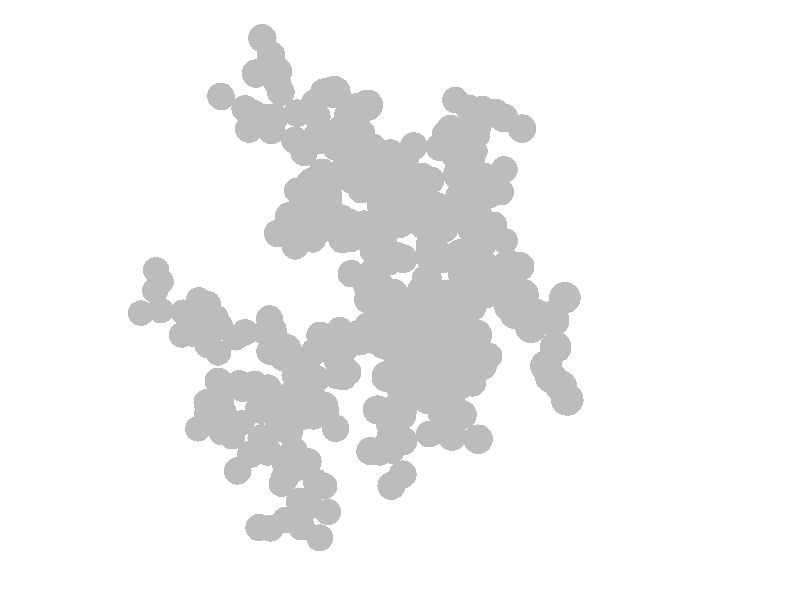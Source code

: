 #include "colors.inc"
background { rgb <1, 1, 1> }
camera {location <0, 0, 5>up <0,1,0> right <-1.33,0,0> angle 32look_at <0, 0, 0> sky <0, 1, 0> }
sphere { <0, 0, 0>, 0.05 texture {  pigment { rgb <0.5, 0.5, 0.5> } } }
sphere { <-0.0219034, 0.025774, -0.0256247>, 0.05 texture {  pigment { rgb <0.5, 0.5, 0.5> } } }
sphere { <-0.0375436, -0.0595575, 0.00583437>, 0.05 texture {  pigment { rgb <0.5, 0.5, 0.5> } } }
sphere { <-0.0426032, -0.0901922, 0.0503306>, 0.05 texture {  pigment { rgb <0.5, 0.5, 0.5> } } }
sphere { <0.0186495, -0.164429, 0.0613964>, 0.05 texture {  pigment { rgb <0.5, 0.5, 0.5> } } }
sphere { <-0.0751103, -0.035, 0.101391>, 0.05 texture {  pigment { rgb <0.5, 0.5, 0.5> } } }
sphere { <-0.113182, -0.0929458, 0.0231469>, 0.05 texture {  pigment { rgb <0.5, 0.5, 0.5> } } }
sphere { <-0.0754736, 0.0588553, -0.0299952>, 0.05 texture {  pigment { rgb <0.5, 0.5, 0.5> } } }
sphere { <-0.0104913, -0.204491, -0.0123938>, 0.05 texture {  pigment { rgb <0.5, 0.5, 0.5> } } }
sphere { <-0.151279, -0.122705, -0.0545794>, 0.05 texture {  pigment { rgb <0.5, 0.5, 0.5> } } }
sphere { <-0.101312, 0.0998887, -0.0770621>, 0.05 texture {  pigment { rgb <0.5, 0.5, 0.5> } } }
sphere { <-0.207456, -0.151601, 0.0142755>, 0.05 texture {  pigment { rgb <0.5, 0.5, 0.5> } } }
sphere { <-0.0921062, 0.0986102, 0.00078836>, 0.05 texture {  pigment { rgb <0.5, 0.5, 0.5> } } }
sphere { <-0.029125, 0.156714, 0.0425644>, 0.05 texture {  pigment { rgb <0.5, 0.5, 0.5> } } }
sphere { <-0.098857, 0.182055, -0.123974>, 0.05 texture {  pigment { rgb <0.5, 0.5, 0.5> } } }
sphere { <-0.220412, -0.11175, -0.108587>, 0.05 texture {  pigment { rgb <0.5, 0.5, 0.5> } } }
sphere { <-0.113656, 0.00224065, 0.0373048>, 0.05 texture {  pigment { rgb <0.5, 0.5, 0.5> } } }
sphere { <-0.0564464, 0.241684, -0.176106>, 0.05 texture {  pigment { rgb <0.5, 0.5, 0.5> } } }
sphere { <-0.284104, -0.179886, -0.126384>, 0.05 texture {  pigment { rgb <0.5, 0.5, 0.5> } } }
sphere { <-0.075585, 0.222874, -0.0580135>, 0.05 texture {  pigment { rgb <0.5, 0.5, 0.5> } } }
sphere { <-0.344375, -0.236751, -0.111112>, 0.05 texture {  pigment { rgb <0.5, 0.5, 0.5> } } }
sphere { <-0.220608, -0.219391, -0.18995>, 0.05 texture {  pigment { rgb <0.5, 0.5, 0.5> } } }
sphere { <0.0120822, 0.146141, 0.0348891>, 0.05 texture {  pigment { rgb <0.5, 0.5, 0.5> } } }
sphere { <0.0202546, -0.133662, 0.124482>, 0.05 texture {  pigment { rgb <0.5, 0.5, 0.5> } } }
sphere { <-0.0335921, 0.311087, -0.14558>, 0.05 texture {  pigment { rgb <0.5, 0.5, 0.5> } } }
sphere { <0.0822946, -0.166493, -0.00687496>, 0.05 texture {  pigment { rgb <0.5, 0.5, 0.5> } } }
sphere { <0.102314, 0.15786, 0.0199321>, 0.05 texture {  pigment { rgb <0.5, 0.5, 0.5> } } }
sphere { <0.0454317, -0.107255, 0.204809>, 0.05 texture {  pigment { rgb <0.5, 0.5, 0.5> } } }
sphere { <-0.0409949, 0.13666, 0.0602607>, 0.05 texture {  pigment { rgb <0.5, 0.5, 0.5> } } }
sphere { <0.0253212, -0.0223174, 0.253063>, 0.05 texture {  pigment { rgb <0.5, 0.5, 0.5> } } }
sphere { <-0.136159, 0.244175, -0.235169>, 0.05 texture {  pigment { rgb <0.5, 0.5, 0.5> } } }
sphere { <-0.192963, -0.26835, -0.17319>, 0.05 texture {  pigment { rgb <0.5, 0.5, 0.5> } } }
sphere { <0.11383, -0.158816, -0.100368>, 0.05 texture {  pigment { rgb <0.5, 0.5, 0.5> } } }
sphere { <0.0941992, -0.0349805, 0.29747>, 0.05 texture {  pigment { rgb <0.5, 0.5, 0.5> } } }
sphere { <-0.239098, -0.225623, -0.26392>, 0.05 texture {  pigment { rgb <0.5, 0.5, 0.5> } } }
sphere { <-0.201236, -0.177774, -0.108535>, 0.05 texture {  pigment { rgb <0.5, 0.5, 0.5> } } }
sphere { <-0.141996, 0.234508, -0.0435051>, 0.05 texture {  pigment { rgb <0.5, 0.5, 0.5> } } }
sphere { <0.107121, 0.201011, 0.0720069>, 0.05 texture {  pigment { rgb <0.5, 0.5, 0.5> } } }
sphere { <-0.240625, -0.229935, -0.302581>, 0.05 texture {  pigment { rgb <0.5, 0.5, 0.5> } } }
sphere { <0.131578, 0.173398, -0.00724462>, 0.05 texture {  pigment { rgb <0.5, 0.5, 0.5> } } }
sphere { <-0.127834, 0.269281, 0.0405505>, 0.05 texture {  pigment { rgb <0.5, 0.5, 0.5> } } }
sphere { <-0.189509, 0.296391, -0.292261>, 0.05 texture {  pigment { rgb <0.5, 0.5, 0.5> } } }
sphere { <0.016331, -0.0682576, 0.315126>, 0.05 texture {  pigment { rgb <0.5, 0.5, 0.5> } } }
sphere { <-0.167789, -0.150354, -0.058817>, 0.05 texture {  pigment { rgb <0.5, 0.5, 0.5> } } }
sphere { <-0.318796, -0.19265, -0.181388>, 0.05 texture {  pigment { rgb <0.5, 0.5, 0.5> } } }
sphere { <0.128895, 0.264962, 0.145149>, 0.05 texture {  pigment { rgb <0.5, 0.5, 0.5> } } }
sphere { <0.0949401, -0.205327, -0.10533>, 0.05 texture {  pigment { rgb <0.5, 0.5, 0.5> } } }
sphere { <0.000922592, 0.379754, -0.101501>, 0.05 texture {  pigment { rgb <0.5, 0.5, 0.5> } } }
sphere { <-0.17687, 0.0956812, -0.0660843>, 0.05 texture {  pigment { rgb <0.5, 0.5, 0.5> } } }
sphere { <-0.266741, 0.27907, -0.279159>, 0.05 texture {  pigment { rgb <0.5, 0.5, 0.5> } } }
sphere { <-0.036092, -0.11609, 0.221836>, 0.05 texture {  pigment { rgb <0.5, 0.5, 0.5> } } }
sphere { <0.0848657, 0.267215, 0.0227937>, 0.05 texture {  pigment { rgb <0.5, 0.5, 0.5> } } }
sphere { <0.13173, -0.0149215, 0.317531>, 0.05 texture {  pigment { rgb <0.5, 0.5, 0.5> } } }
sphere { <-0.169198, -0.133155, 0.0717565>, 0.05 texture {  pigment { rgb <0.5, 0.5, 0.5> } } }
sphere { <0.0348858, 0.408163, -0.144792>, 0.05 texture {  pigment { rgb <0.5, 0.5, 0.5> } } }
sphere { <0.106725, -0.163463, 0.0367965>, 0.05 texture {  pigment { rgb <0.5, 0.5, 0.5> } } }
sphere { <-0.364988, 0.273922, -0.283883>, 0.05 texture {  pigment { rgb <0.5, 0.5, 0.5> } } }
sphere { <0.147633, -0.267299, -0.149807>, 0.05 texture {  pigment { rgb <0.5, 0.5, 0.5> } } }
sphere { <-0.34828, -0.31772, -0.165093>, 0.05 texture {  pigment { rgb <0.5, 0.5, 0.5> } } }
sphere { <-0.291663, -0.129313, -0.084153>, 0.05 texture {  pigment { rgb <0.5, 0.5, 0.5> } } }
sphere { <0.0337461, 0.280727, 0.169992>, 0.05 texture {  pigment { rgb <0.5, 0.5, 0.5> } } }
sphere { <-0.311366, -0.297772, -0.248909>, 0.05 texture {  pigment { rgb <0.5, 0.5, 0.5> } } }
sphere { <0.115534, 0.447149, -0.187382>, 0.05 texture {  pigment { rgb <0.5, 0.5, 0.5> } } }
sphere { <-0.41332, -0.176518, -0.12569>, 0.05 texture {  pigment { rgb <0.5, 0.5, 0.5> } } }
sphere { <0.084002, 0.467123, -0.24828>, 0.05 texture {  pigment { rgb <0.5, 0.5, 0.5> } } }
sphere { <-0.151228, -0.158485, -0.226097>, 0.05 texture {  pigment { rgb <0.5, 0.5, 0.5> } } }
sphere { <-0.289284, 0.318689, -0.324023>, 0.05 texture {  pigment { rgb <0.5, 0.5, 0.5> } } }
sphere { <0.0505973, 0.457305, -0.277842>, 0.05 texture {  pigment { rgb <0.5, 0.5, 0.5> } } }
sphere { <-0.20711, 0.217868, 0.00651303>, 0.05 texture {  pigment { rgb <0.5, 0.5, 0.5> } } }
sphere { <-0.197293, 0.273564, 0.101389>, 0.05 texture {  pigment { rgb <0.5, 0.5, 0.5> } } }
sphere { <-0.000176784, -0.255226, 0.0817427>, 0.05 texture {  pigment { rgb <0.5, 0.5, 0.5> } } }
sphere { <-0.0517874, -0.279775, -0.00387744>, 0.05 texture {  pigment { rgb <0.5, 0.5, 0.5> } } }
sphere { <0.00332948, -0.308601, 0.165567>, 0.05 texture {  pigment { rgb <0.5, 0.5, 0.5> } } }
sphere { <-0.264351, 0.346939, -0.259352>, 0.05 texture {  pigment { rgb <0.5, 0.5, 0.5> } } }
sphere { <0.000878899, -0.389198, 0.121302>, 0.05 texture {  pigment { rgb <0.5, 0.5, 0.5> } } }
sphere { <-0.0014189, -0.354678, 0.250202>, 0.05 texture {  pigment { rgb <0.5, 0.5, 0.5> } } }
sphere { <0.135259, 0.35486, -0.211299>, 0.05 texture {  pigment { rgb <0.5, 0.5, 0.5> } } }
sphere { <-0.328468, 0.228482, -0.246822>, 0.05 texture {  pigment { rgb <0.5, 0.5, 0.5> } } }
sphere { <-0.00713656, -0.149275, 0.365327>, 0.05 texture {  pigment { rgb <0.5, 0.5, 0.5> } } }
sphere { <0.106803, 0.188824, 0.077548>, 0.05 texture {  pigment { rgb <0.5, 0.5, 0.5> } } }
sphere { <0.00814044, -0.410434, 0.0440753>, 0.05 texture {  pigment { rgb <0.5, 0.5, 0.5> } } }
sphere { <-0.406697, -0.386721, -0.193658>, 0.05 texture {  pigment { rgb <0.5, 0.5, 0.5> } } }
sphere { <-0.236892, -0.287509, -0.259579>, 0.05 texture {  pigment { rgb <0.5, 0.5, 0.5> } } }
sphere { <0.223013, -0.314464, -0.111718>, 0.05 texture {  pigment { rgb <0.5, 0.5, 0.5> } } }
sphere { <0.209491, 0.467685, -0.164199>, 0.05 texture {  pigment { rgb <0.5, 0.5, 0.5> } } }
sphere { <0.00606443, 0.493118, -0.1291>, 0.05 texture {  pigment { rgb <0.5, 0.5, 0.5> } } }
sphere { <0.220432, 0.392408, -0.23257>, 0.05 texture {  pigment { rgb <0.5, 0.5, 0.5> } } }
sphere { <-0.417874, -0.360124, -0.288849>, 0.05 texture {  pigment { rgb <0.5, 0.5, 0.5> } } }
sphere { <0.0227976, -0.0919875, 0.082785>, 0.05 texture {  pigment { rgb <0.5, 0.5, 0.5> } } }
sphere { <0.236964, 0.41734, -0.219503>, 0.05 texture {  pigment { rgb <0.5, 0.5, 0.5> } } }
sphere { <-0.390013, -0.421634, -0.202963>, 0.05 texture {  pigment { rgb <0.5, 0.5, 0.5> } } }
sphere { <-0.414405, -0.496278, -0.228812>, 0.05 texture {  pigment { rgb <0.5, 0.5, 0.5> } } }
sphere { <-0.00339197, 0.260255, 0.252165>, 0.05 texture {  pigment { rgb <0.5, 0.5, 0.5> } } }
sphere { <-0.0611409, 0.317384, 0.303807>, 0.05 texture {  pigment { rgb <0.5, 0.5, 0.5> } } }
sphere { <-0.404942, -0.289995, -0.357071>, 0.05 texture {  pigment { rgb <0.5, 0.5, 0.5> } } }
sphere { <0.0183056, 0.513659, -0.0858288>, 0.05 texture {  pigment { rgb <0.5, 0.5, 0.5> } } }
sphere { <0.160095, 0.256893, -0.0319121>, 0.05 texture {  pigment { rgb <0.5, 0.5, 0.5> } } }
sphere { <-0.448949, -0.475653, -0.153802>, 0.05 texture {  pigment { rgb <0.5, 0.5, 0.5> } } }
sphere { <-0.0358225, 0.549659, -0.192868>, 0.05 texture {  pigment { rgb <0.5, 0.5, 0.5> } } }
sphere { <-0.480347, -0.190199, -0.152696>, 0.05 texture {  pigment { rgb <0.5, 0.5, 0.5> } } }
sphere { <-0.308868, 0.260374, -0.154874>, 0.05 texture {  pigment { rgb <0.5, 0.5, 0.5> } } }
sphere { <-0.29008, 0.248997, 0.0322291>, 0.05 texture {  pigment { rgb <0.5, 0.5, 0.5> } } }
sphere { <-0.46136, -0.429706, -0.343045>, 0.05 texture {  pigment { rgb <0.5, 0.5, 0.5> } } }
sphere { <-0.102574, 0.578974, -0.253678>, 0.05 texture {  pigment { rgb <0.5, 0.5, 0.5> } } }
sphere { <0.199947, -0.0115097, 0.318178>, 0.05 texture {  pigment { rgb <0.5, 0.5, 0.5> } } }
sphere { <-0.473217, -0.11162, -0.204791>, 0.05 texture {  pigment { rgb <0.5, 0.5, 0.5> } } }
sphere { <0.246759, -0.276667, -0.17189>, 0.05 texture {  pigment { rgb <0.5, 0.5, 0.5> } } }
sphere { <0.223133, -0.0371071, 0.340462>, 0.05 texture {  pigment { rgb <0.5, 0.5, 0.5> } } }
sphere { <-0.040291, 0.292427, 0.377523>, 0.05 texture {  pigment { rgb <0.5, 0.5, 0.5> } } }
sphere { <-0.0926082, -0.158685, -0.306552>, 0.05 texture {  pigment { rgb <0.5, 0.5, 0.5> } } }
sphere { <0.185298, -0.050328, 0.381475>, 0.05 texture {  pigment { rgb <0.5, 0.5, 0.5> } } }
sphere { <-0.428588, -0.210906, -0.114139>, 0.05 texture {  pigment { rgb <0.5, 0.5, 0.5> } } }
sphere { <-0.496669, -0.330135, -0.24135>, 0.05 texture {  pigment { rgb <0.5, 0.5, 0.5> } } }
sphere { <-0.311842, -0.391653, -0.142587>, 0.05 texture {  pigment { rgb <0.5, 0.5, 0.5> } } }
sphere { <0.0844821, 0.0115323, 0.400917>, 0.05 texture {  pigment { rgb <0.5, 0.5, 0.5> } } }
sphere { <0.212133, 0.514923, -0.13753>, 0.05 texture {  pigment { rgb <0.5, 0.5, 0.5> } } }
sphere { <0.25918, 0.0531887, 0.293841>, 0.05 texture {  pigment { rgb <0.5, 0.5, 0.5> } } }
sphere { <-0.499901, -0.12135, -0.215213>, 0.05 texture {  pigment { rgb <0.5, 0.5, 0.5> } } }
sphere { <-0.0336706, -0.488333, 0.0684565>, 0.05 texture {  pigment { rgb <0.5, 0.5, 0.5> } } }
sphere { <-0.270175, 0.401915, -0.309924>, 0.05 texture {  pigment { rgb <0.5, 0.5, 0.5> } } }
sphere { <-0.237565, 0.286989, 0.154827>, 0.05 texture {  pigment { rgb <0.5, 0.5, 0.5> } } }
sphere { <-0.0173462, -0.110985, 0.311891>, 0.05 texture {  pigment { rgb <0.5, 0.5, 0.5> } } }
sphere { <0.0999889, 0.446695, -0.352513>, 0.05 texture {  pigment { rgb <0.5, 0.5, 0.5> } } }
sphere { <-0.168517, 0.54631, -0.270465>, 0.05 texture {  pigment { rgb <0.5, 0.5, 0.5> } } }
sphere { <-0.29135, 0.316441, -0.355614>, 0.05 texture {  pigment { rgb <0.5, 0.5, 0.5> } } }
sphere { <0.0881509, 0.0673942, 0.41384>, 0.05 texture {  pigment { rgb <0.5, 0.5, 0.5> } } }
sphere { <-0.0911397, -0.0791746, 0.228439>, 0.05 texture {  pigment { rgb <0.5, 0.5, 0.5> } } }
sphere { <0.224454, -0.291114, -0.264154>, 0.05 texture {  pigment { rgb <0.5, 0.5, 0.5> } } }
sphere { <0.00706502, -0.027518, 0.376184>, 0.05 texture {  pigment { rgb <0.5, 0.5, 0.5> } } }
sphere { <-0.394849, -0.431256, -0.410752>, 0.05 texture {  pigment { rgb <0.5, 0.5, 0.5> } } }
sphere { <-0.0353076, 0.311514, 0.380625>, 0.05 texture {  pigment { rgb <0.5, 0.5, 0.5> } } }
sphere { <0.179012, 0.290306, -0.218255>, 0.05 texture {  pigment { rgb <0.5, 0.5, 0.5> } } }
sphere { <0.187767, -0.0797811, 0.400149>, 0.05 texture {  pigment { rgb <0.5, 0.5, 0.5> } } }
sphere { <-0.185122, 0.570544, -0.182238>, 0.05 texture {  pigment { rgb <0.5, 0.5, 0.5> } } }
sphere { <0.0500584, 0.558806, -0.0528617>, 0.05 texture {  pigment { rgb <0.5, 0.5, 0.5> } } }
sphere { <0.232396, -0.0202786, 0.453933>, 0.05 texture {  pigment { rgb <0.5, 0.5, 0.5> } } }
sphere { <0.288718, 0.078587, 0.381655>, 0.05 texture {  pigment { rgb <0.5, 0.5, 0.5> } } }
sphere { <0.215561, 0.471522, -0.296957>, 0.05 texture {  pigment { rgb <0.5, 0.5, 0.5> } } }
sphere { <0.188633, -0.163385, -0.074865>, 0.05 texture {  pigment { rgb <0.5, 0.5, 0.5> } } }
sphere { <-0.123509, -0.11608, -0.264983>, 0.05 texture {  pigment { rgb <0.5, 0.5, 0.5> } } }
sphere { <0.290067, 0.0250303, 0.451904>, 0.05 texture {  pigment { rgb <0.5, 0.5, 0.5> } } }
sphere { <-0.250709, 0.344483, 0.192262>, 0.05 texture {  pigment { rgb <0.5, 0.5, 0.5> } } }
sphere { <-0.58388, -0.122387, -0.253721>, 0.05 texture {  pigment { rgb <0.5, 0.5, 0.5> } } }
sphere { <-0.375622, 0.242228, 0.0384554>, 0.05 texture {  pigment { rgb <0.5, 0.5, 0.5> } } }
sphere { <0.328743, 0.0320334, 0.400014>, 0.05 texture {  pigment { rgb <0.5, 0.5, 0.5> } } }
sphere { <-0.463029, -0.410758, -0.439448>, 0.05 texture {  pigment { rgb <0.5, 0.5, 0.5> } } }
sphere { <-0.0721347, 0.235353, 0.366829>, 0.05 texture {  pigment { rgb <0.5, 0.5, 0.5> } } }
sphere { <0.172938, -0.0787361, 0.39294>, 0.05 texture {  pigment { rgb <0.5, 0.5, 0.5> } } }
sphere { <0.0566233, -0.286274, -0.149285>, 0.05 texture {  pigment { rgb <0.5, 0.5, 0.5> } } }
sphere { <-0.0539785, 0.380398, 0.250015>, 0.05 texture {  pigment { rgb <0.5, 0.5, 0.5> } } }
sphere { <-0.24268, 0.620055, -0.165785>, 0.05 texture {  pigment { rgb <0.5, 0.5, 0.5> } } }
sphere { <-0.0787695, -0.381224, 0.172345>, 0.05 texture {  pigment { rgb <0.5, 0.5, 0.5> } } }
sphere { <-0.505286, -0.503907, -0.0811822>, 0.05 texture {  pigment { rgb <0.5, 0.5, 0.5> } } }
sphere { <-0.212956, -0.290162, -0.234913>, 0.05 texture {  pigment { rgb <0.5, 0.5, 0.5> } } }
sphere { <-0.485571, -0.0695737, -0.188742>, 0.05 texture {  pigment { rgb <0.5, 0.5, 0.5> } } }
sphere { <0.0864691, -0.343311, -0.187184>, 0.05 texture {  pigment { rgb <0.5, 0.5, 0.5> } } }
sphere { <0.100053, -0.0958532, 0.420157>, 0.05 texture {  pigment { rgb <0.5, 0.5, 0.5> } } }
sphere { <-0.0333495, -0.168541, -0.312347>, 0.05 texture {  pigment { rgb <0.5, 0.5, 0.5> } } }
sphere { <0.0859451, -0.360306, -0.272582>, 0.05 texture {  pigment { rgb <0.5, 0.5, 0.5> } } }
sphere { <0.0803575, -0.157893, 0.401317>, 0.05 texture {  pigment { rgb <0.5, 0.5, 0.5> } } }
sphere { <0.223518, 0.0118542, 0.494762>, 0.05 texture {  pigment { rgb <0.5, 0.5, 0.5> } } }
sphere { <0.0102181, -0.38208, 0.144133>, 0.05 texture {  pigment { rgb <0.5, 0.5, 0.5> } } }
sphere { <-0.0710086, 0.393936, 0.372911>, 0.05 texture {  pigment { rgb <0.5, 0.5, 0.5> } } }
sphere { <0.352872, -0.0197306, 0.501274>, 0.05 texture {  pigment { rgb <0.5, 0.5, 0.5> } } }
sphere { <-0.116005, 0.0541655, 0.107759>, 0.05 texture {  pigment { rgb <0.5, 0.5, 0.5> } } }
sphere { <0.391744, 0.017339, 0.557909>, 0.05 texture {  pigment { rgb <0.5, 0.5, 0.5> } } }
sphere { <-0.551107, -0.423268, -0.403181>, 0.05 texture {  pigment { rgb <0.5, 0.5, 0.5> } } }
sphere { <-0.192512, 0.68374, -0.14488>, 0.05 texture {  pigment { rgb <0.5, 0.5, 0.5> } } }
sphere { <0.116512, -0.19156, 0.363463>, 0.05 texture {  pigment { rgb <0.5, 0.5, 0.5> } } }
sphere { <-0.300174, -0.442772, -0.404671>, 0.05 texture {  pigment { rgb <0.5, 0.5, 0.5> } } }
sphere { <-0.543526, -0.562836, -0.086367>, 0.05 texture {  pigment { rgb <0.5, 0.5, 0.5> } } }
sphere { <0.158158, -0.23957, -0.315653>, 0.05 texture {  pigment { rgb <0.5, 0.5, 0.5> } } }
sphere { <-0.275185, -0.385117, -0.0871456>, 0.05 texture {  pigment { rgb <0.5, 0.5, 0.5> } } }
sphere { <-0.450157, -0.457206, -0.45773>, 0.05 texture {  pigment { rgb <0.5, 0.5, 0.5> } } }
sphere { <0.202308, -0.0159202, 0.532201>, 0.05 texture {  pigment { rgb <0.5, 0.5, 0.5> } } }
sphere { <0.425706, -0.0443534, 0.598083>, 0.05 texture {  pigment { rgb <0.5, 0.5, 0.5> } } }
sphere { <-0.379407, -0.44932, -0.315003>, 0.05 texture {  pigment { rgb <0.5, 0.5, 0.5> } } }
sphere { <-0.542603, -0.435719, -0.459107>, 0.05 texture {  pigment { rgb <0.5, 0.5, 0.5> } } }
sphere { <-0.235324, -0.470523, -0.102295>, 0.05 texture {  pigment { rgb <0.5, 0.5, 0.5> } } }
sphere { <-0.0313419, -0.536022, 0.0160688>, 0.05 texture {  pigment { rgb <0.5, 0.5, 0.5> } } }
sphere { <-0.423059, -0.441116, -0.54664>, 0.05 texture {  pigment { rgb <0.5, 0.5, 0.5> } } }
sphere { <-0.389925, 0.200584, -0.189231>, 0.05 texture {  pigment { rgb <0.5, 0.5, 0.5> } } }
sphere { <-0.681368, -0.103625, -0.261547>, 0.05 texture {  pigment { rgb <0.5, 0.5, 0.5> } } }
sphere { <-0.235006, 0.561477, -0.113043>, 0.05 texture {  pigment { rgb <0.5, 0.5, 0.5> } } }
sphere { <0.229742, -0.221939, -0.318986>, 0.05 texture {  pigment { rgb <0.5, 0.5, 0.5> } } }
sphere { <-0.746438, -0.133924, -0.330412>, 0.05 texture {  pigment { rgb <0.5, 0.5, 0.5> } } }
sphere { <-0.801383, -0.132325, -0.402869>, 0.05 texture {  pigment { rgb <0.5, 0.5, 0.5> } } }
sphere { <-0.476513, -0.547656, -0.0193921>, 0.05 texture {  pigment { rgb <0.5, 0.5, 0.5> } } }
sphere { <0.230535, 0.473957, -0.382727>, 0.05 texture {  pigment { rgb <0.5, 0.5, 0.5> } } }
sphere { <-0.857343, -0.137553, -0.480047>, 0.05 texture {  pigment { rgb <0.5, 0.5, 0.5> } } }
sphere { <0.0978768, -0.349399, 0.144778>, 0.05 texture {  pigment { rgb <0.5, 0.5, 0.5> } } }
sphere { <0.173834, 0.285707, 0.130093>, 0.05 texture {  pigment { rgb <0.5, 0.5, 0.5> } } }
sphere { <-0.392931, -0.558563, -0.171285>, 0.05 texture {  pigment { rgb <0.5, 0.5, 0.5> } } }
sphere { <0.145597, 0.0152423, 0.54933>, 0.05 texture {  pigment { rgb <0.5, 0.5, 0.5> } } }
sphere { <0.311264, -0.21563, -0.335457>, 0.05 texture {  pigment { rgb <0.5, 0.5, 0.5> } } }
sphere { <0.327773, 0.024506, 0.237419>, 0.05 texture {  pigment { rgb <0.5, 0.5, 0.5> } } }
sphere { <-0.305949, 0.67797, -0.139149>, 0.05 texture {  pigment { rgb <0.5, 0.5, 0.5> } } }
sphere { <-0.0539762, -0.142952, 0.442401>, 0.05 texture {  pigment { rgb <0.5, 0.5, 0.5> } } }
sphere { <0.0369505, 0.347767, 0.190747>, 0.05 texture {  pigment { rgb <0.5, 0.5, 0.5> } } }
sphere { <-0.382398, -0.628086, -0.221717>, 0.05 texture {  pigment { rgb <0.5, 0.5, 0.5> } } }
sphere { <-0.50875, -0.418423, -0.535435>, 0.05 texture {  pigment { rgb <0.5, 0.5, 0.5> } } }
sphere { <-0.537666, -0.31286, -0.17214>, 0.05 texture {  pigment { rgb <0.5, 0.5, 0.5> } } }
sphere { <0.164847, -0.0919902, 0.514924>, 0.05 texture {  pigment { rgb <0.5, 0.5, 0.5> } } }
sphere { <0.213881, 0.55846, -0.430684>, 0.05 texture {  pigment { rgb <0.5, 0.5, 0.5> } } }
sphere { <0.138497, 0.1386, 0.389945>, 0.05 texture {  pigment { rgb <0.5, 0.5, 0.5> } } }
sphere { <0.142647, -0.372151, -0.226599>, 0.05 texture {  pigment { rgb <0.5, 0.5, 0.5> } } }
sphere { <-0.318425, 0.737554, -0.200742>, 0.05 texture {  pigment { rgb <0.5, 0.5, 0.5> } } }
sphere { <-0.344304, -0.608222, -0.235482>, 0.05 texture {  pigment { rgb <0.5, 0.5, 0.5> } } }
sphere { <0.320647, 0.478481, -0.349401>, 0.05 texture {  pigment { rgb <0.5, 0.5, 0.5> } } }
sphere { <0.292083, 0.583364, -0.445438>, 0.05 texture {  pigment { rgb <0.5, 0.5, 0.5> } } }
sphere { <-0.0153239, 0.168694, -0.214767>, 0.05 texture {  pigment { rgb <0.5, 0.5, 0.5> } } }
sphere { <0.0216654, 0.274553, 0.41805>, 0.05 texture {  pigment { rgb <0.5, 0.5, 0.5> } } }
sphere { <-0.423945, -0.384736, -0.613826>, 0.05 texture {  pigment { rgb <0.5, 0.5, 0.5> } } }
sphere { <0.398281, -0.0517155, 0.607977>, 0.05 texture {  pigment { rgb <0.5, 0.5, 0.5> } } }
sphere { <-0.521138, -0.355589, -0.520022>, 0.05 texture {  pigment { rgb <0.5, 0.5, 0.5> } } }
sphere { <0.341993, 0.401403, -0.323419>, 0.05 texture {  pigment { rgb <0.5, 0.5, 0.5> } } }
sphere { <-0.374042, 0.681581, -0.077882>, 0.05 texture {  pigment { rgb <0.5, 0.5, 0.5> } } }
sphere { <-0.621683, -0.484174, -0.487497>, 0.05 texture {  pigment { rgb <0.5, 0.5, 0.5> } } }
sphere { <0.379015, 0.406841, -0.246818>, 0.05 texture {  pigment { rgb <0.5, 0.5, 0.5> } } }
sphere { <0.374871, -0.0445756, 0.445004>, 0.05 texture {  pigment { rgb <0.5, 0.5, 0.5> } } }
sphere { <-0.312438, -0.683936, -0.215411>, 0.05 texture {  pigment { rgb <0.5, 0.5, 0.5> } } }
sphere { <-0.265509, 0.436293, 0.215015>, 0.05 texture {  pigment { rgb <0.5, 0.5, 0.5> } } }
sphere { <-0.422384, -0.404569, -0.704936>, 0.05 texture {  pigment { rgb <0.5, 0.5, 0.5> } } }
sphere { <-0.695107, -0.442199, -0.506184>, 0.05 texture {  pigment { rgb <0.5, 0.5, 0.5> } } }
sphere { <0.196096, 0.148732, 0.451976>, 0.05 texture {  pigment { rgb <0.5, 0.5, 0.5> } } }
sphere { <-0.374898, 0.362287, -0.327791>, 0.05 texture {  pigment { rgb <0.5, 0.5, 0.5> } } }
sphere { <0.14268, 0.554267, -0.0439972>, 0.05 texture {  pigment { rgb <0.5, 0.5, 0.5> } } }
sphere { <0.246587, 0.250652, 0.152547>, 0.05 texture {  pigment { rgb <0.5, 0.5, 0.5> } } }
sphere { <0.163789, 0.591829, 0.0348309>, 0.05 texture {  pigment { rgb <0.5, 0.5, 0.5> } } }
sphere { <-0.129136, 0.397713, 0.41909>, 0.05 texture {  pigment { rgb <0.5, 0.5, 0.5> } } }
sphere { <-0.194266, 0.412126, 0.430631>, 0.05 texture {  pigment { rgb <0.5, 0.5, 0.5> } } }
sphere { <-0.112498, 0.404226, 0.511816>, 0.05 texture {  pigment { rgb <0.5, 0.5, 0.5> } } }
sphere { <0.489686, -0.0656528, 0.55197>, 0.05 texture {  pigment { rgb <0.5, 0.5, 0.5> } } }
sphere { <-0.244885, 0.761147, -0.129246>, 0.05 texture {  pigment { rgb <0.5, 0.5, 0.5> } } }
sphere { <-0.452069, 0.660417, -0.0324057>, 0.05 texture {  pigment { rgb <0.5, 0.5, 0.5> } } }
sphere { <0.174372, -0.351604, 0.194333>, 0.05 texture {  pigment { rgb <0.5, 0.5, 0.5> } } }
sphere { <-0.484753, 0.66239, -0.066676>, 0.05 texture {  pigment { rgb <0.5, 0.5, 0.5> } } }
sphere { <0.302887, 0.387577, -0.161749>, 0.05 texture {  pigment { rgb <0.5, 0.5, 0.5> } } }
sphere { <0.268938, 0.66313, -0.435123>, 0.05 texture {  pigment { rgb <0.5, 0.5, 0.5> } } }
sphere { <0.289288, 0.730766, -0.479399>, 0.05 texture {  pigment { rgb <0.5, 0.5, 0.5> } } }
sphere { <-0.109357, 0.420134, 0.511101>, 0.05 texture {  pigment { rgb <0.5, 0.5, 0.5> } } }
sphere { <-0.582441, -0.327404, -0.15481>, 0.05 texture {  pigment { rgb <0.5, 0.5, 0.5> } } }
sphere { <0.368139, 0.0850275, 0.305962>, 0.05 texture {  pigment { rgb <0.5, 0.5, 0.5> } } }
sphere { <0.412695, -0.0858451, 0.599961>, 0.05 texture {  pigment { rgb <0.5, 0.5, 0.5> } } }
sphere { <-0.0119899, -0.24033, 0.370957>, 0.05 texture {  pigment { rgb <0.5, 0.5, 0.5> } } }
sphere { <0.494647, -0.150969, 0.564682>, 0.05 texture {  pigment { rgb <0.5, 0.5, 0.5> } } }
sphere { <0.272028, 0.528627, -0.518656>, 0.05 texture {  pigment { rgb <0.5, 0.5, 0.5> } } }
sphere { <-0.444493, -0.693187, -0.252794>, 0.05 texture {  pigment { rgb <0.5, 0.5, 0.5> } } }
sphere { <0.34728, -0.216799, -0.410878>, 0.05 texture {  pigment { rgb <0.5, 0.5, 0.5> } } }
sphere { <-0.586358, -0.30662, -0.0841081>, 0.05 texture {  pigment { rgb <0.5, 0.5, 0.5> } } }
sphere { <0.0768048, 0.311117, 0.436897>, 0.05 texture {  pigment { rgb <0.5, 0.5, 0.5> } } }
sphere { <-0.771687, -0.100562, -0.463968>, 0.05 texture {  pigment { rgb <0.5, 0.5, 0.5> } } }
sphere { <-0.456723, -0.134278, -0.0688175>, 0.05 texture {  pigment { rgb <0.5, 0.5, 0.5> } } }
sphere { <0.0722356, 0.028167, 0.567582>, 0.05 texture {  pigment { rgb <0.5, 0.5, 0.5> } } }
sphere { <-0.382938, 0.583262, -0.0843315>, 0.05 texture {  pigment { rgb <0.5, 0.5, 0.5> } } }
sphere { <0.0758388, 0.367439, 0.515538>, 0.05 texture {  pigment { rgb <0.5, 0.5, 0.5> } } }
sphere { <-0.693419, -0.0678634, -0.241337>, 0.05 texture {  pigment { rgb <0.5, 0.5, 0.5> } } }
sphere { <0.202316, 0.0782301, 0.591786>, 0.05 texture {  pigment { rgb <0.5, 0.5, 0.5> } } }
sphere { <-0.429386, 0.750541, -0.0220186>, 0.05 texture {  pigment { rgb <0.5, 0.5, 0.5> } } }
sphere { <-0.649483, -0.359416, -0.0470003>, 0.05 texture {  pigment { rgb <0.5, 0.5, 0.5> } } }
sphere { <-0.433717, 0.815842, 0.0378902>, 0.05 texture {  pigment { rgb <0.5, 0.5, 0.5> } } }
sphere { <-0.10686, -0.543537, -0.0068916>, 0.05 texture {  pigment { rgb <0.5, 0.5, 0.5> } } }
sphere { <-0.851748, -0.0480236, -0.48531>, 0.05 texture {  pigment { rgb <0.5, 0.5, 0.5> } } }
sphere { <0.24549, -0.112845, 0.519324>, 0.05 texture {  pigment { rgb <0.5, 0.5, 0.5> } } }
sphere { <-0.129255, 0.475591, -0.297449>, 0.05 texture {  pigment { rgb <0.5, 0.5, 0.5> } } }
sphere { <-0.687329, -0.100548, -0.32477>, 0.05 texture {  pigment { rgb <0.5, 0.5, 0.5> } } }
sphere { <0.308678, 0.689763, -0.565284>, 0.05 texture {  pigment { rgb <0.5, 0.5, 0.5> } } }
sphere { <-0.09716, 0.440755, 0.537422>, 0.05 texture {  pigment { rgb <0.5, 0.5, 0.5> } } }
sphere { <-0.590373, -0.622802, -0.073556>, 0.05 texture {  pigment { rgb <0.5, 0.5, 0.5> } } }
sphere { <-0.28804, -0.709178, -0.299582>, 0.05 texture {  pigment { rgb <0.5, 0.5, 0.5> } } }
sphere { <-0.930791, -0.0407755, -0.426505>, 0.05 texture {  pigment { rgb <0.5, 0.5, 0.5> } } }
sphere { <0.210032, -0.390047, 0.271129>, 0.05 texture {  pigment { rgb <0.5, 0.5, 0.5> } } }
sphere { <0.153711, -0.428359, -0.272449>, 0.05 texture {  pigment { rgb <0.5, 0.5, 0.5> } } }
sphere { <-0.376992, -0.753112, -0.210257>, 0.05 texture {  pigment { rgb <0.5, 0.5, 0.5> } } }
sphere { <0.166167, -0.385828, 0.230192>, 0.05 texture {  pigment { rgb <0.5, 0.5, 0.5> } } }
sphere { <-0.0318532, -0.425993, 0.243126>, 0.05 texture {  pigment { rgb <0.5, 0.5, 0.5> } } }
sphere { <0.262529, 0.598408, -0.1481>, 0.05 texture {  pigment { rgb <0.5, 0.5, 0.5> } } }
sphere { <0.478632, -0.245728, 0.571864>, 0.05 texture {  pigment { rgb <0.5, 0.5, 0.5> } } }
sphere { <-0.66855, -0.299094, -0.130642>, 0.05 texture {  pigment { rgb <0.5, 0.5, 0.5> } } }
sphere { <-0.491072, -0.414906, -0.724914>, 0.05 texture {  pigment { rgb <0.5, 0.5, 0.5> } } }
sphere { <-0.340412, -0.785721, -0.310502>, 0.05 texture {  pigment { rgb <0.5, 0.5, 0.5> } } }
sphere { <-0.371721, -0.810157, -0.185586>, 0.05 texture {  pigment { rgb <0.5, 0.5, 0.5> } } }
sphere { <0.0225669, -0.225574, 0.396557>, 0.05 texture {  pigment { rgb <0.5, 0.5, 0.5> } } }
sphere { <-0.223767, 0.319823, -0.410065>, 0.05 texture {  pigment { rgb <0.5, 0.5, 0.5> } } }
sphere { <-0.563223, -0.366351, -0.482867>, 0.05 texture {  pigment { rgb <0.5, 0.5, 0.5> } } }
sphere { <-0.696015, -0.517669, -0.443385>, 0.05 texture {  pigment { rgb <0.5, 0.5, 0.5> } } }
sphere { <0.00966508, -0.486306, 0.195351>, 0.05 texture {  pigment { rgb <0.5, 0.5, 0.5> } } }
sphere { <-0.785518, -0.085157, -0.217879>, 0.05 texture {  pigment { rgb <0.5, 0.5, 0.5> } } }
sphere { <0.286861, 0.558211, -0.557773>, 0.05 texture {  pigment { rgb <0.5, 0.5, 0.5> } } }
sphere { <-0.274777, 0.75362, -0.0478475>, 0.05 texture {  pigment { rgb <0.5, 0.5, 0.5> } } }
sphere { <-0.327373, -0.419048, -0.686026>, 0.05 texture {  pigment { rgb <0.5, 0.5, 0.5> } } }
sphere { <0.282153, 0.702367, -0.347609>, 0.05 texture {  pigment { rgb <0.5, 0.5, 0.5> } } }
sphere { <0.0601736, -0.335239, -0.340556>, 0.05 texture {  pigment { rgb <0.5, 0.5, 0.5> } } }
sphere { <0.406834, 0.113909, 0.257503>, 0.05 texture {  pigment { rgb <0.5, 0.5, 0.5> } } }
sphere { <-0.0277882, 0.465193, 0.360139>, 0.05 texture {  pigment { rgb <0.5, 0.5, 0.5> } } }
sphere { <0.0219939, 0.441437, -0.382363>, 0.05 texture {  pigment { rgb <0.5, 0.5, 0.5> } } }
sphere { <0.211808, 0.768496, -0.34527>, 0.05 texture {  pigment { rgb <0.5, 0.5, 0.5> } } }
sphere { <-0.326554, 0.295153, -0.388257>, 0.05 texture {  pigment { rgb <0.5, 0.5, 0.5> } } }
sphere { <-0.398659, 0.424319, -0.396991>, 0.05 texture {  pigment { rgb <0.5, 0.5, 0.5> } } }
sphere { <0.342646, 0.467892, -0.400482>, 0.05 texture {  pigment { rgb <0.5, 0.5, 0.5> } } }
sphere { <0.381357, 0.75317, -0.556654>, 0.05 texture {  pigment { rgb <0.5, 0.5, 0.5> } } }
sphere { <0.174712, -0.458205, 0.310495>, 0.05 texture {  pigment { rgb <0.5, 0.5, 0.5> } } }
sphere { <-0.248307, 0.374543, 0.462741>, 0.05 texture {  pigment { rgb <0.5, 0.5, 0.5> } } }
sphere { <-0.481245, -0.478082, -0.478895>, 0.05 texture {  pigment { rgb <0.5, 0.5, 0.5> } } }
sphere { <-0.128609, 0.533306, 0.527742>, 0.05 texture {  pigment { rgb <0.5, 0.5, 0.5> } } }
sphere { <0.316893, 0.506622, -0.587599>, 0.05 texture {  pigment { rgb <0.5, 0.5, 0.5> } } }
sphere { <0.315584, 0.668602, -0.658217>, 0.05 texture {  pigment { rgb <0.5, 0.5, 0.5> } } }
sphere { <-0.070816, -0.525071, 0.166052>, 0.05 texture {  pigment { rgb <0.5, 0.5, 0.5> } } }
sphere { <0.254333, 0.624543, -0.203054>, 0.05 texture {  pigment { rgb <0.5, 0.5, 0.5> } } }
sphere { <0.266891, -0.306147, -0.132939>, 0.05 texture {  pigment { rgb <0.5, 0.5, 0.5> } } }
sphere { <0.264532, -0.472937, 0.272728>, 0.05 texture {  pigment { rgb <0.5, 0.5, 0.5> } } }
sphere { <-0.352682, 0.543244, -0.128088>, 0.05 texture {  pigment { rgb <0.5, 0.5, 0.5> } } }
sphere { <-0.285918, 0.305028, -0.0714082>, 0.05 texture {  pigment { rgb <0.5, 0.5, 0.5> } } }
sphere { <-0.553096, 0.626537, -0.101364>, 0.05 texture {  pigment { rgb <0.5, 0.5, 0.5> } } }
sphere { <0.00942495, -0.421757, -0.262836>, 0.05 texture {  pigment { rgb <0.5, 0.5, 0.5> } } }
sphere { <0.306587, -0.245057, -0.140274>, 0.05 texture {  pigment { rgb <0.5, 0.5, 0.5> } } }
sphere { <-0.757451, -0.0850053, -0.303431>, 0.05 texture {  pigment { rgb <0.5, 0.5, 0.5> } } }
sphere { <0.307674, 0.323661, -0.362667>, 0.05 texture {  pigment { rgb <0.5, 0.5, 0.5> } } }
sphere { <-0.943289, 0.0360115, -0.376314>, 0.05 texture {  pigment { rgb <0.5, 0.5, 0.5> } } }
sphere { <0.110047, -0.508784, -0.274332>, 0.05 texture {  pigment { rgb <0.5, 0.5, 0.5> } } }
sphere { <-0.214413, 0.298084, -0.481065>, 0.05 texture {  pigment { rgb <0.5, 0.5, 0.5> } } }
sphere { <-0.150444, 0.423002, -0.372946>, 0.05 texture {  pigment { rgb <0.5, 0.5, 0.5> } } }
sphere { <-0.104546, 0.627344, 0.517865>, 0.05 texture {  pigment { rgb <0.5, 0.5, 0.5> } } }
sphere { <0.13021, -0.254358, -0.408568>, 0.05 texture {  pigment { rgb <0.5, 0.5, 0.5> } } }
sphere { <-0.406954, -0.581757, 0.0325512>, 0.05 texture {  pigment { rgb <0.5, 0.5, 0.5> } } }
sphere { <0.237794, 0.685701, -0.703031>, 0.05 texture {  pigment { rgb <0.5, 0.5, 0.5> } } }
sphere { <-0.289075, 0.294991, 0.243835>, 0.05 texture {  pigment { rgb <0.5, 0.5, 0.5> } } }
sphere { <-0.275762, -0.8135, -0.338375>, 0.05 texture {  pigment { rgb <0.5, 0.5, 0.5> } } }
sphere { <-0.473548, 0.62465, -0.135767>, 0.05 texture {  pigment { rgb <0.5, 0.5, 0.5> } } }
sphere { <0.317681, 0.741537, -0.39222>, 0.05 texture {  pigment { rgb <0.5, 0.5, 0.5> } } }
sphere { <-0.931358, 0.113767, -0.328847>, 0.05 texture {  pigment { rgb <0.5, 0.5, 0.5> } } }
sphere { <-0.369222, -0.85211, -0.224416>, 0.05 texture {  pigment { rgb <0.5, 0.5, 0.5> } } }
sphere { <-0.1942, 0.239765, -0.529893>, 0.05 texture {  pigment { rgb <0.5, 0.5, 0.5> } } }
sphere { <0.458797, -0.208215, 0.622641>, 0.05 texture {  pigment { rgb <0.5, 0.5, 0.5> } } }
sphere { <-0.43425, -0.836112, -0.28478>, 0.05 texture {  pigment { rgb <0.5, 0.5, 0.5> } } }
sphere { <-0.744508, -0.177392, -0.407897>, 0.05 texture {  pigment { rgb <0.5, 0.5, 0.5> } } }
sphere { <-0.569436, 0.704723, -0.128594>, 0.05 texture {  pigment { rgb <0.5, 0.5, 0.5> } } }
sphere { <-0.378225, 0.285025, 0.230374>, 0.05 texture {  pigment { rgb <0.5, 0.5, 0.5> } } }
sphere { <0.0985545, -0.222179, -0.463783>, 0.05 texture {  pigment { rgb <0.5, 0.5, 0.5> } } }
sphere { <0.178688, 0.60555, 0.0701948>, 0.05 texture {  pigment { rgb <0.5, 0.5, 0.5> } } }
sphere { <-0.789848, -0.504722, -0.455591>, 0.05 texture {  pigment { rgb <0.5, 0.5, 0.5> } } }
sphere { <0.273075, 0.617097, 0.098765>, 0.05 texture {  pigment { rgb <0.5, 0.5, 0.5> } } }
sphere { <-0.184499, 0.534935, 0.590837>, 0.05 texture {  pigment { rgb <0.5, 0.5, 0.5> } } }
sphere { <-0.794346, 0.00102573, -0.508907>, 0.05 texture {  pigment { rgb <0.5, 0.5, 0.5> } } }
sphere { <0.388158, 0.486966, -0.195602>, 0.05 texture {  pigment { rgb <0.5, 0.5, 0.5> } } }
sphere { <-0.714181, -0.379914, -0.165424>, 0.05 texture {  pigment { rgb <0.5, 0.5, 0.5> } } }
sphere { <-0.0428552, -0.249246, 0.449684>, 0.05 texture {  pigment { rgb <0.5, 0.5, 0.5> } } }
sphere { <0.0135019, 0.155961, -0.143692>, 0.05 texture {  pigment { rgb <0.5, 0.5, 0.5> } } }
sphere { <-0.340515, -0.462071, -0.498978>, 0.05 texture {  pigment { rgb <0.5, 0.5, 0.5> } } }
sphere { <-0.189759, 0.462962, -0.401531>, 0.05 texture {  pigment { rgb <0.5, 0.5, 0.5> } } }
sphere { <-0.719219, -0.43208, -0.207991>, 0.05 texture {  pigment { rgb <0.5, 0.5, 0.5> } } }
sphere { <0.255158, 0.716415, -0.192922>, 0.05 texture {  pigment { rgb <0.5, 0.5, 0.5> } } }
sphere { <0.00935989, -0.625913, 0.00676548>, 0.05 texture {  pigment { rgb <0.5, 0.5, 0.5> } } }
sphere { <0.252758, 0.07217, 0.676201>, 0.05 texture {  pigment { rgb <0.5, 0.5, 0.5> } } }
sphere { <-0.5131, 0.807331, 0.0369674>, 0.05 texture {  pigment { rgb <0.5, 0.5, 0.5> } } }
sphere { <-0.300284, -0.89224, -0.220582>, 0.05 texture {  pigment { rgb <0.5, 0.5, 0.5> } } }
sphere { <-0.710918, -0.20734, -0.454748>, 0.05 texture {  pigment { rgb <0.5, 0.5, 0.5> } } }
sphere { <-0.646788, -0.527734, -0.380977>, 0.05 texture {  pigment { rgb <0.5, 0.5, 0.5> } } }
sphere { <-0.931313, 0.0719906, -0.432527>, 0.05 texture {  pigment { rgb <0.5, 0.5, 0.5> } } }
sphere { <0.230619, 0.109568, 0.718291>, 0.05 texture {  pigment { rgb <0.5, 0.5, 0.5> } } }
sphere { <-0.1335, 0.598548, 0.637771>, 0.05 texture {  pigment { rgb <0.5, 0.5, 0.5> } } }
sphere { <-0.64706, -0.149232, -0.487212>, 0.05 texture {  pigment { rgb <0.5, 0.5, 0.5> } } }
sphere { <0.471259, -0.0522141, 0.663831>, 0.05 texture {  pigment { rgb <0.5, 0.5, 0.5> } } }
sphere { <0.504053, -0.271117, 0.637914>, 0.05 texture {  pigment { rgb <0.5, 0.5, 0.5> } } }
sphere { <-0.452687, 0.861361, 0.0988775>, 0.05 texture {  pigment { rgb <0.5, 0.5, 0.5> } } }
sphere { <-0.445966, 0.792014, -0.0696009>, 0.05 texture {  pigment { rgb <0.5, 0.5, 0.5> } } }
sphere { <0.365947, 0.293631, -0.417608>, 0.05 texture {  pigment { rgb <0.5, 0.5, 0.5> } } }
sphere { <0.0485091, -0.196085, -0.516231>, 0.05 texture {  pigment { rgb <0.5, 0.5, 0.5> } } }
sphere { <-0.529272, 0.67292, -0.01323>, 0.05 texture {  pigment { rgb <0.5, 0.5, 0.5> } } }
sphere { <-0.488082, 0.929899, 0.0534481>, 0.05 texture {  pigment { rgb <0.5, 0.5, 0.5> } } }
sphere { <-0.483883, -0.856169, -0.223599>, 0.05 texture {  pigment { rgb <0.5, 0.5, 0.5> } } }
sphere { <-0.360837, -0.254375, -0.425816>, 0.05 texture {  pigment { rgb <0.5, 0.5, 0.5> } } }
sphere { <-0.264437, 0.517674, 0.533932>, 0.05 texture {  pigment { rgb <0.5, 0.5, 0.5> } } }
sphere { <0.16923, -0.318031, -0.389834>, 0.05 texture {  pigment { rgb <0.5, 0.5, 0.5> } } }
sphere { <0.403279, 0.227599, -0.366762>, 0.05 texture {  pigment { rgb <0.5, 0.5, 0.5> } } }
sphere { <0.413002, 0.146875, -0.34649>, 0.05 texture {  pigment { rgb <0.5, 0.5, 0.5> } } }
sphere { <0.157974, -0.0955116, 0.595025>, 0.05 texture {  pigment { rgb <0.5, 0.5, 0.5> } } }
sphere { <-0.405487, -0.626686, 0.0711888>, 0.05 texture {  pigment { rgb <0.5, 0.5, 0.5> } } }
sphere { <-0.756472, -0.0153217, -0.494848>, 0.05 texture {  pigment { rgb <0.5, 0.5, 0.5> } } }
sphere { <-0.581946, -0.438714, -0.735617>, 0.05 texture {  pigment { rgb <0.5, 0.5, 0.5> } } }
sphere { <-0.287493, 0.381549, 0.455798>, 0.05 texture {  pigment { rgb <0.5, 0.5, 0.5> } } }
sphere { <-0.65432, 0.745939, -0.0999915>, 0.05 texture {  pigment { rgb <0.5, 0.5, 0.5> } } }
sphere { <-0.0306282, -0.666266, 0.00995425>, 0.05 texture {  pigment { rgb <0.5, 0.5, 0.5> } } }
sphere { <-0.43373, 0.237266, 0.0388716>, 0.05 texture {  pigment { rgb <0.5, 0.5, 0.5> } } }
sphere { <0.522892, 0.00726354, 0.575136>, 0.05 texture {  pigment { rgb <0.5, 0.5, 0.5> } } }
sphere { <-0.294306, -0.449048, -0.625198>, 0.05 texture {  pigment { rgb <0.5, 0.5, 0.5> } } }
sphere { <0.363827, 0.638243, 0.119809>, 0.05 texture {  pigment { rgb <0.5, 0.5, 0.5> } } }
sphere { <-0.202737, 0.643669, 0.689769>, 0.05 texture {  pigment { rgb <0.5, 0.5, 0.5> } } }
sphere { <-0.525885, -0.850054, -0.19911>, 0.05 texture {  pigment { rgb <0.5, 0.5, 0.5> } } }
sphere { <0.515133, -0.307404, 0.70111>, 0.05 texture {  pigment { rgb <0.5, 0.5, 0.5> } } }
sphere { <0.217805, -0.132905, -0.147929>, 0.05 texture {  pigment { rgb <0.5, 0.5, 0.5> } } }
sphere { <-0.712818, -0.452855, -0.485051>, 0.05 texture {  pigment { rgb <0.5, 0.5, 0.5> } } }
sphere { <0.247137, 0.304061, 0.129885>, 0.05 texture {  pigment { rgb <0.5, 0.5, 0.5> } } }
sphere { <0.289574, 0.477737, -0.552875>, 0.05 texture {  pigment { rgb <0.5, 0.5, 0.5> } } }
sphere { <0.298911, 0.676725, -0.748424>, 0.05 texture {  pigment { rgb <0.5, 0.5, 0.5> } } }
sphere { <0.430199, 0.606275, 0.0773485>, 0.05 texture {  pigment { rgb <0.5, 0.5, 0.5> } } }
sphere { <-0.541475, -0.40039, -0.817456>, 0.05 texture {  pigment { rgb <0.5, 0.5, 0.5> } } }
sphere { <-1.01179, -0.0513087, -0.448718>, 0.05 texture {  pigment { rgb <0.5, 0.5, 0.5> } } }
sphere { <0.239861, 0.0815794, 0.796563>, 0.05 texture {  pigment { rgb <0.5, 0.5, 0.5> } } }
sphere { <0.247018, 0.177977, 0.785303>, 0.05 texture {  pigment { rgb <0.5, 0.5, 0.5> } } }
sphere { <0.337528, 0.131279, -0.374315>, 0.05 texture {  pigment { rgb <0.5, 0.5, 0.5> } } }
light_source {<3, 3, 10> color White}
light_source {<-3, 3, 10> color White}
light_source {<0, -3, 10> color White}
